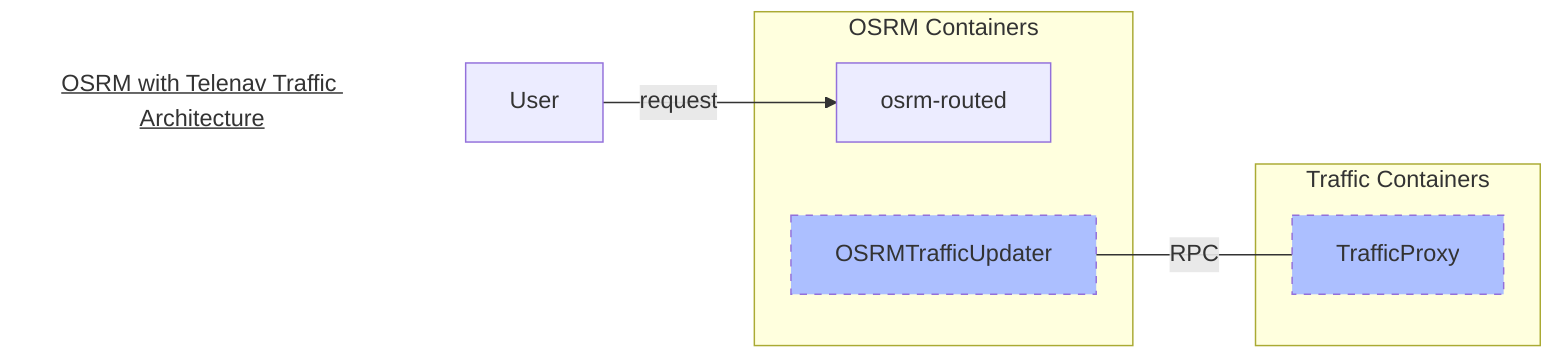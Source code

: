 %% Call below command to convert .mmd to .png
%%  Adjust -w or -H if necessary
%% mmdc -p puppeteer-config.json -i osrm-with-telenav-traffic-architecture.mmd -o osrm-with-telenav-traffic-architecture.mmd.png

graph LR

Title[<u>OSRM with Telenav Traffic Architecture</u>]
Title-->User
style Title fill:#FFF,stroke:#FFF
linkStyle 0 stroke:#FFF,stroke-width:0;

User["User"] -- request --> OSRM_ROUTED["osrm-routed"]

subgraph OSRM Containers
OSRM_ROUTED
OSRM_Traffic_Updater["OSRMTrafficUpdater"]
style OSRM_Traffic_Updater fill:#acbfff,stroke-dasharray: 5, 5
end

OSRM_Traffic_Updater -- RPC --- TrafficProxy["TrafficProxy"]
subgraph Traffic Containers
TrafficProxy
style TrafficProxy fill:#acbfff,stroke-dasharray: 5, 5
end